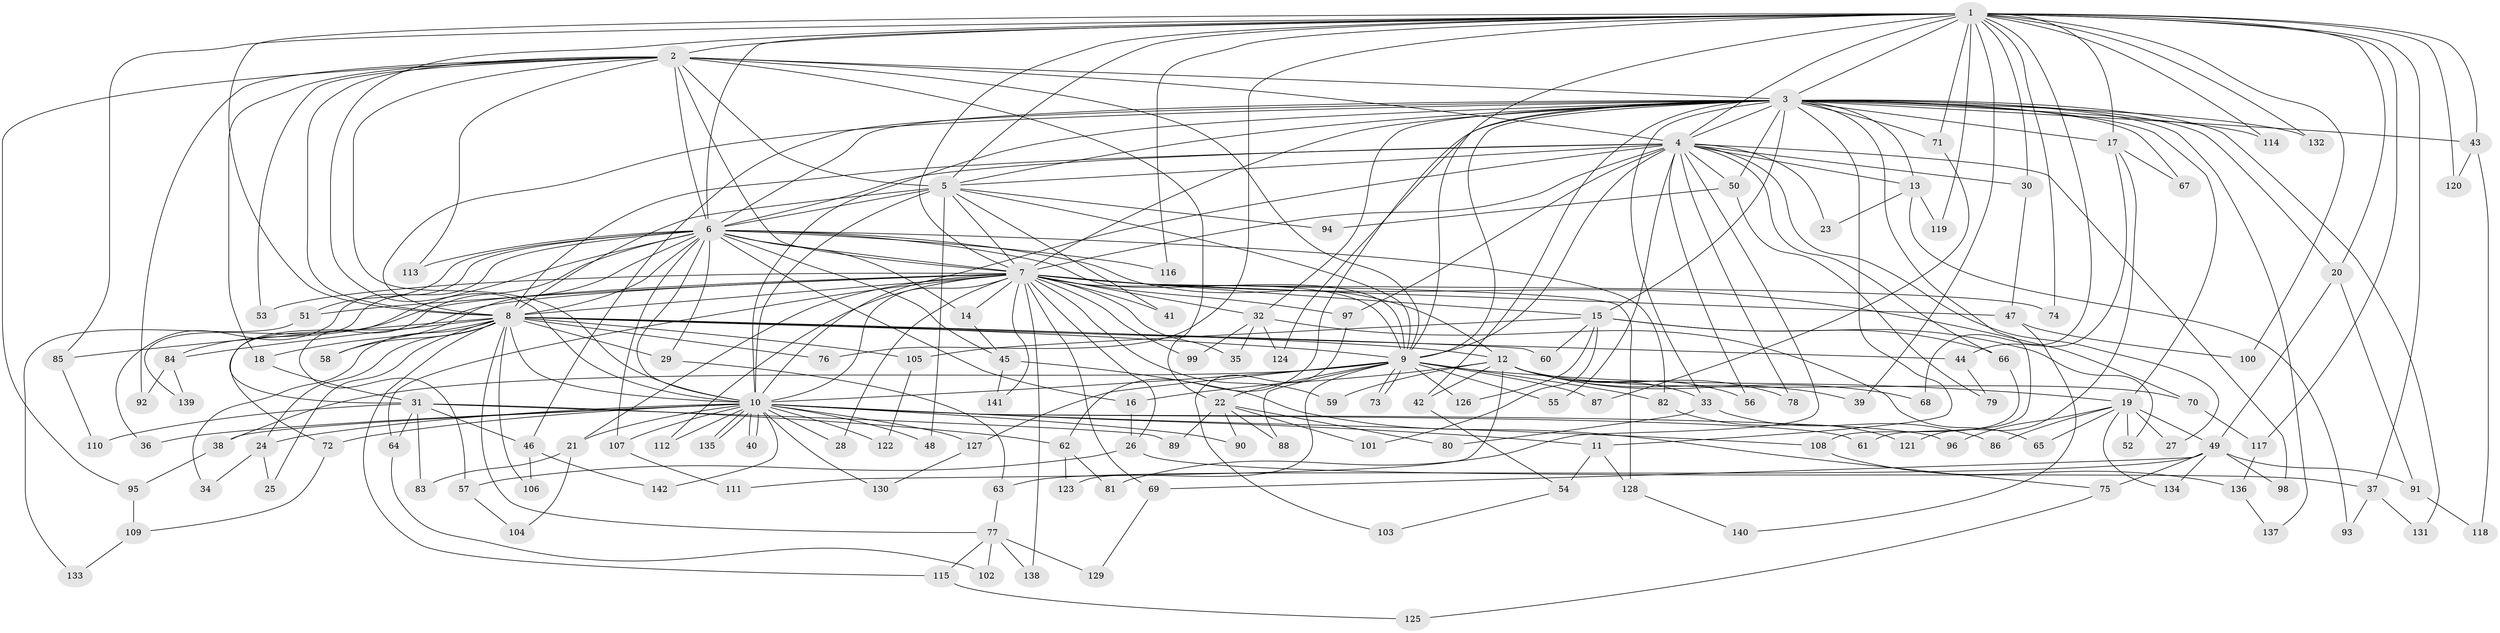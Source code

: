 // coarse degree distribution, {22: 0.023809523809523808, 10: 0.023809523809523808, 25: 0.023809523809523808, 15: 0.023809523809523808, 13: 0.023809523809523808, 17: 0.023809523809523808, 4: 0.09523809523809523, 6: 0.047619047619047616, 3: 0.2857142857142857, 8: 0.023809523809523808, 2: 0.35714285714285715, 5: 0.023809523809523808, 1: 0.023809523809523808}
// Generated by graph-tools (version 1.1) at 2025/17/03/04/25 18:17:52]
// undirected, 142 vertices, 309 edges
graph export_dot {
graph [start="1"]
  node [color=gray90,style=filled];
  1;
  2;
  3;
  4;
  5;
  6;
  7;
  8;
  9;
  10;
  11;
  12;
  13;
  14;
  15;
  16;
  17;
  18;
  19;
  20;
  21;
  22;
  23;
  24;
  25;
  26;
  27;
  28;
  29;
  30;
  31;
  32;
  33;
  34;
  35;
  36;
  37;
  38;
  39;
  40;
  41;
  42;
  43;
  44;
  45;
  46;
  47;
  48;
  49;
  50;
  51;
  52;
  53;
  54;
  55;
  56;
  57;
  58;
  59;
  60;
  61;
  62;
  63;
  64;
  65;
  66;
  67;
  68;
  69;
  70;
  71;
  72;
  73;
  74;
  75;
  76;
  77;
  78;
  79;
  80;
  81;
  82;
  83;
  84;
  85;
  86;
  87;
  88;
  89;
  90;
  91;
  92;
  93;
  94;
  95;
  96;
  97;
  98;
  99;
  100;
  101;
  102;
  103;
  104;
  105;
  106;
  107;
  108;
  109;
  110;
  111;
  112;
  113;
  114;
  115;
  116;
  117;
  118;
  119;
  120;
  121;
  122;
  123;
  124;
  125;
  126;
  127;
  128;
  129;
  130;
  131;
  132;
  133;
  134;
  135;
  136;
  137;
  138;
  139;
  140;
  141;
  142;
  1 -- 2;
  1 -- 3;
  1 -- 4;
  1 -- 5;
  1 -- 6;
  1 -- 7;
  1 -- 8;
  1 -- 9;
  1 -- 10;
  1 -- 17;
  1 -- 20;
  1 -- 30;
  1 -- 37;
  1 -- 39;
  1 -- 43;
  1 -- 68;
  1 -- 71;
  1 -- 74;
  1 -- 76;
  1 -- 85;
  1 -- 100;
  1 -- 114;
  1 -- 116;
  1 -- 117;
  1 -- 119;
  1 -- 120;
  1 -- 132;
  2 -- 3;
  2 -- 4;
  2 -- 5;
  2 -- 6;
  2 -- 7;
  2 -- 8;
  2 -- 9;
  2 -- 10;
  2 -- 18;
  2 -- 22;
  2 -- 53;
  2 -- 92;
  2 -- 95;
  2 -- 113;
  3 -- 4;
  3 -- 5;
  3 -- 6;
  3 -- 7;
  3 -- 8;
  3 -- 9;
  3 -- 10;
  3 -- 11;
  3 -- 13;
  3 -- 15;
  3 -- 17;
  3 -- 19;
  3 -- 20;
  3 -- 32;
  3 -- 33;
  3 -- 42;
  3 -- 43;
  3 -- 46;
  3 -- 50;
  3 -- 61;
  3 -- 62;
  3 -- 67;
  3 -- 71;
  3 -- 114;
  3 -- 124;
  3 -- 131;
  3 -- 132;
  3 -- 137;
  4 -- 5;
  4 -- 6;
  4 -- 7;
  4 -- 8;
  4 -- 9;
  4 -- 10;
  4 -- 13;
  4 -- 23;
  4 -- 27;
  4 -- 30;
  4 -- 50;
  4 -- 55;
  4 -- 56;
  4 -- 66;
  4 -- 78;
  4 -- 81;
  4 -- 97;
  4 -- 98;
  5 -- 6;
  5 -- 7;
  5 -- 8;
  5 -- 9;
  5 -- 10;
  5 -- 41;
  5 -- 48;
  5 -- 94;
  6 -- 7;
  6 -- 8;
  6 -- 9;
  6 -- 10;
  6 -- 12;
  6 -- 14;
  6 -- 16;
  6 -- 29;
  6 -- 31;
  6 -- 36;
  6 -- 45;
  6 -- 51;
  6 -- 57;
  6 -- 58;
  6 -- 82;
  6 -- 107;
  6 -- 113;
  6 -- 116;
  6 -- 139;
  7 -- 8;
  7 -- 9;
  7 -- 10;
  7 -- 14;
  7 -- 15;
  7 -- 21;
  7 -- 26;
  7 -- 28;
  7 -- 32;
  7 -- 35;
  7 -- 41;
  7 -- 47;
  7 -- 51;
  7 -- 53;
  7 -- 59;
  7 -- 64;
  7 -- 69;
  7 -- 70;
  7 -- 72;
  7 -- 74;
  7 -- 84;
  7 -- 97;
  7 -- 99;
  7 -- 112;
  7 -- 128;
  7 -- 138;
  7 -- 141;
  8 -- 9;
  8 -- 10;
  8 -- 12;
  8 -- 18;
  8 -- 24;
  8 -- 25;
  8 -- 29;
  8 -- 34;
  8 -- 44;
  8 -- 58;
  8 -- 60;
  8 -- 76;
  8 -- 77;
  8 -- 84;
  8 -- 85;
  8 -- 105;
  8 -- 106;
  8 -- 115;
  9 -- 10;
  9 -- 19;
  9 -- 22;
  9 -- 38;
  9 -- 55;
  9 -- 73;
  9 -- 73;
  9 -- 82;
  9 -- 87;
  9 -- 88;
  9 -- 123;
  9 -- 126;
  9 -- 127;
  10 -- 11;
  10 -- 21;
  10 -- 24;
  10 -- 28;
  10 -- 36;
  10 -- 38;
  10 -- 40;
  10 -- 40;
  10 -- 48;
  10 -- 61;
  10 -- 72;
  10 -- 90;
  10 -- 96;
  10 -- 107;
  10 -- 108;
  10 -- 112;
  10 -- 122;
  10 -- 127;
  10 -- 130;
  10 -- 135;
  10 -- 135;
  10 -- 142;
  11 -- 54;
  11 -- 128;
  12 -- 16;
  12 -- 33;
  12 -- 39;
  12 -- 42;
  12 -- 56;
  12 -- 59;
  12 -- 68;
  12 -- 70;
  12 -- 78;
  12 -- 111;
  13 -- 23;
  13 -- 93;
  13 -- 119;
  14 -- 45;
  15 -- 52;
  15 -- 60;
  15 -- 66;
  15 -- 101;
  15 -- 105;
  15 -- 126;
  16 -- 26;
  17 -- 44;
  17 -- 67;
  17 -- 121;
  18 -- 31;
  19 -- 27;
  19 -- 49;
  19 -- 52;
  19 -- 65;
  19 -- 86;
  19 -- 96;
  19 -- 134;
  20 -- 49;
  20 -- 91;
  21 -- 83;
  21 -- 104;
  22 -- 80;
  22 -- 88;
  22 -- 89;
  22 -- 90;
  22 -- 101;
  24 -- 25;
  24 -- 34;
  26 -- 37;
  26 -- 57;
  29 -- 63;
  30 -- 47;
  31 -- 46;
  31 -- 62;
  31 -- 64;
  31 -- 83;
  31 -- 89;
  31 -- 110;
  32 -- 35;
  32 -- 65;
  32 -- 99;
  32 -- 124;
  33 -- 80;
  33 -- 86;
  37 -- 93;
  37 -- 131;
  38 -- 95;
  42 -- 54;
  43 -- 118;
  43 -- 120;
  44 -- 79;
  45 -- 75;
  45 -- 141;
  46 -- 106;
  46 -- 142;
  47 -- 100;
  47 -- 140;
  49 -- 63;
  49 -- 69;
  49 -- 75;
  49 -- 91;
  49 -- 98;
  49 -- 134;
  50 -- 79;
  50 -- 94;
  51 -- 133;
  54 -- 103;
  57 -- 104;
  62 -- 81;
  62 -- 123;
  63 -- 77;
  64 -- 102;
  66 -- 108;
  69 -- 129;
  70 -- 117;
  71 -- 87;
  72 -- 109;
  75 -- 125;
  77 -- 102;
  77 -- 115;
  77 -- 129;
  77 -- 138;
  82 -- 121;
  84 -- 92;
  84 -- 139;
  85 -- 110;
  91 -- 118;
  95 -- 109;
  97 -- 103;
  105 -- 122;
  107 -- 111;
  108 -- 136;
  109 -- 133;
  115 -- 125;
  117 -- 136;
  127 -- 130;
  128 -- 140;
  136 -- 137;
}
